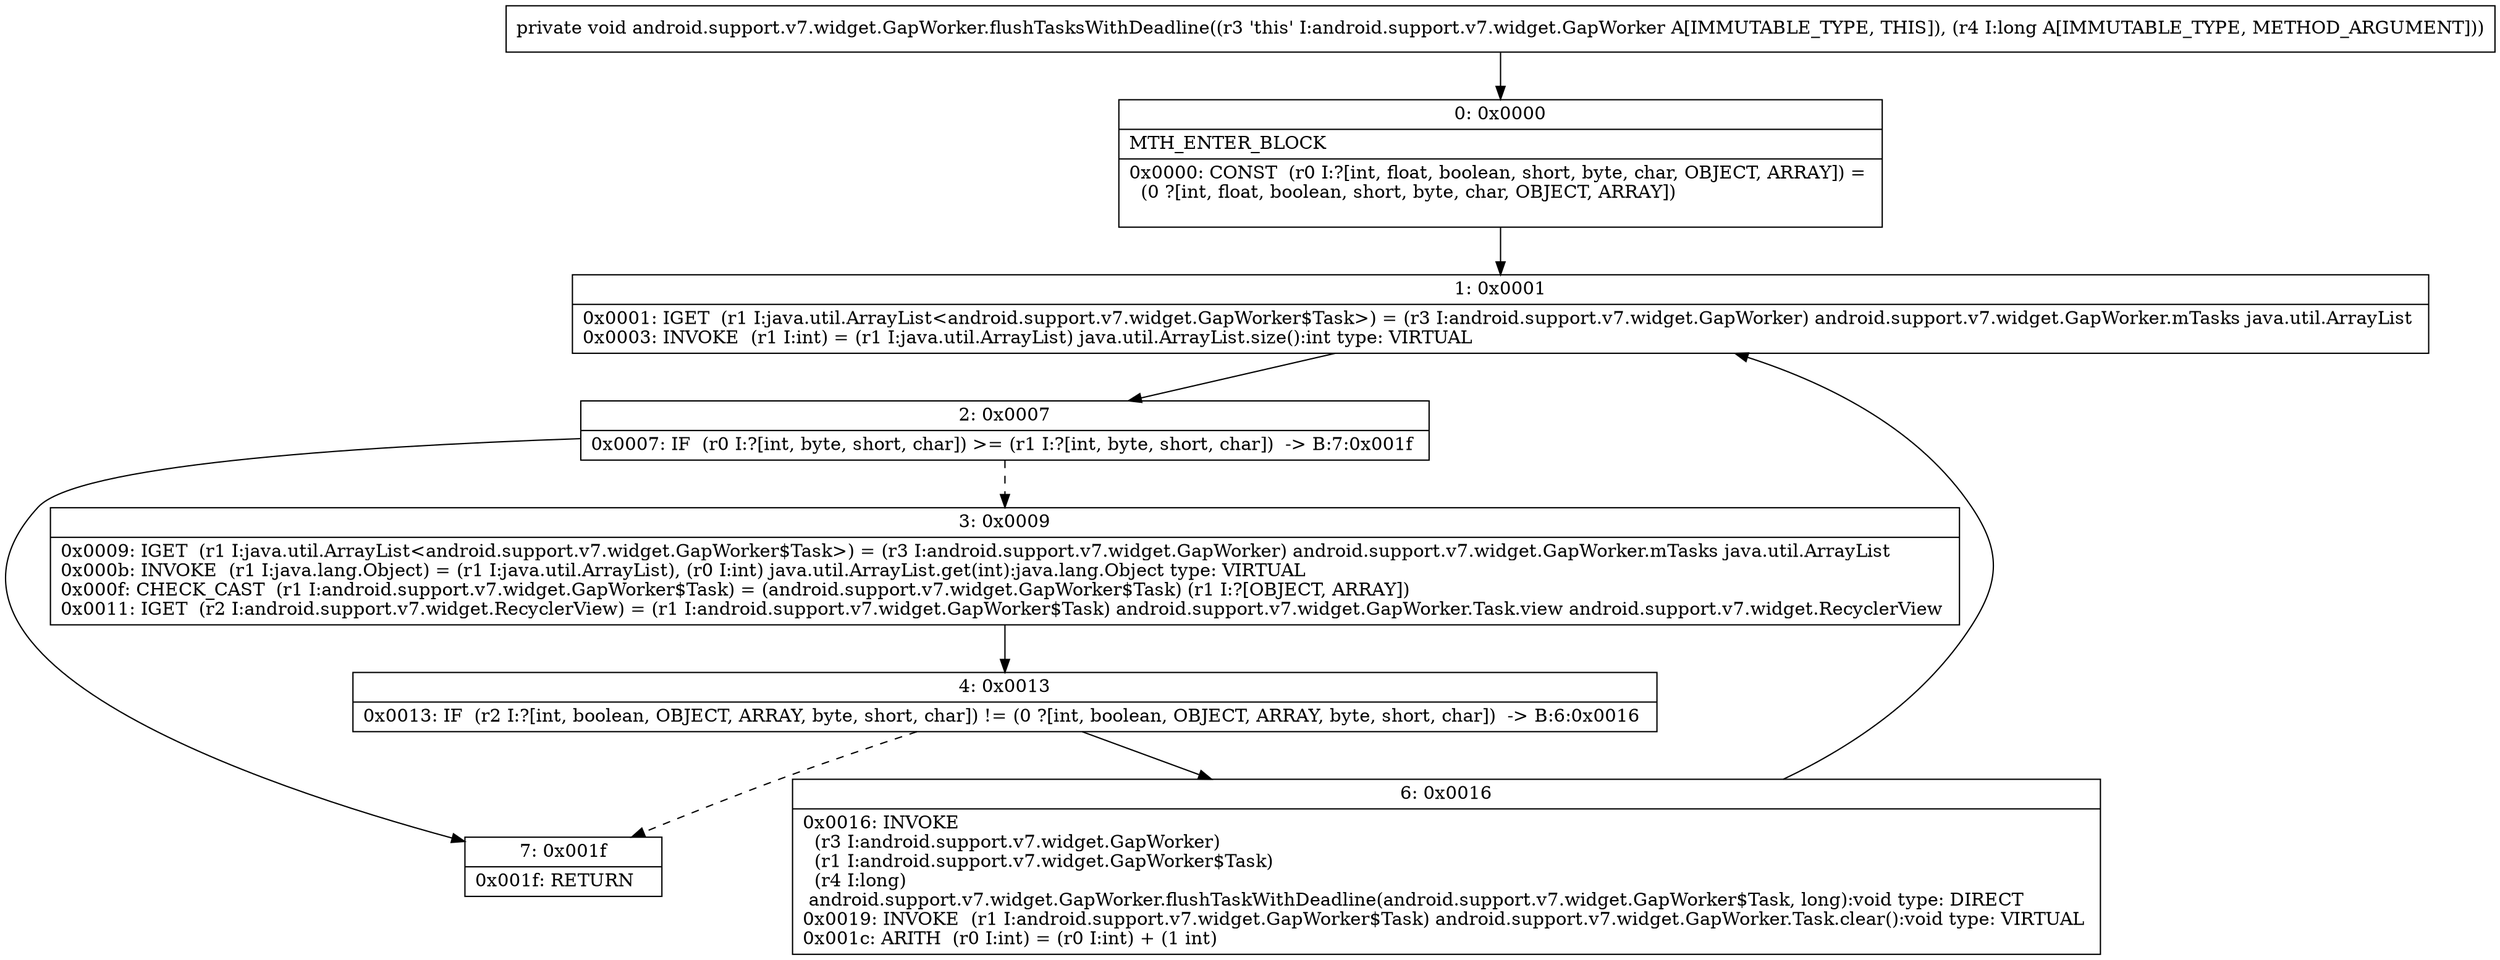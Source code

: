 digraph "CFG forandroid.support.v7.widget.GapWorker.flushTasksWithDeadline(J)V" {
Node_0 [shape=record,label="{0\:\ 0x0000|MTH_ENTER_BLOCK\l|0x0000: CONST  (r0 I:?[int, float, boolean, short, byte, char, OBJECT, ARRAY]) = \l  (0 ?[int, float, boolean, short, byte, char, OBJECT, ARRAY])\l \l}"];
Node_1 [shape=record,label="{1\:\ 0x0001|0x0001: IGET  (r1 I:java.util.ArrayList\<android.support.v7.widget.GapWorker$Task\>) = (r3 I:android.support.v7.widget.GapWorker) android.support.v7.widget.GapWorker.mTasks java.util.ArrayList \l0x0003: INVOKE  (r1 I:int) = (r1 I:java.util.ArrayList) java.util.ArrayList.size():int type: VIRTUAL \l}"];
Node_2 [shape=record,label="{2\:\ 0x0007|0x0007: IF  (r0 I:?[int, byte, short, char]) \>= (r1 I:?[int, byte, short, char])  \-\> B:7:0x001f \l}"];
Node_3 [shape=record,label="{3\:\ 0x0009|0x0009: IGET  (r1 I:java.util.ArrayList\<android.support.v7.widget.GapWorker$Task\>) = (r3 I:android.support.v7.widget.GapWorker) android.support.v7.widget.GapWorker.mTasks java.util.ArrayList \l0x000b: INVOKE  (r1 I:java.lang.Object) = (r1 I:java.util.ArrayList), (r0 I:int) java.util.ArrayList.get(int):java.lang.Object type: VIRTUAL \l0x000f: CHECK_CAST  (r1 I:android.support.v7.widget.GapWorker$Task) = (android.support.v7.widget.GapWorker$Task) (r1 I:?[OBJECT, ARRAY]) \l0x0011: IGET  (r2 I:android.support.v7.widget.RecyclerView) = (r1 I:android.support.v7.widget.GapWorker$Task) android.support.v7.widget.GapWorker.Task.view android.support.v7.widget.RecyclerView \l}"];
Node_4 [shape=record,label="{4\:\ 0x0013|0x0013: IF  (r2 I:?[int, boolean, OBJECT, ARRAY, byte, short, char]) != (0 ?[int, boolean, OBJECT, ARRAY, byte, short, char])  \-\> B:6:0x0016 \l}"];
Node_6 [shape=record,label="{6\:\ 0x0016|0x0016: INVOKE  \l  (r3 I:android.support.v7.widget.GapWorker)\l  (r1 I:android.support.v7.widget.GapWorker$Task)\l  (r4 I:long)\l android.support.v7.widget.GapWorker.flushTaskWithDeadline(android.support.v7.widget.GapWorker$Task, long):void type: DIRECT \l0x0019: INVOKE  (r1 I:android.support.v7.widget.GapWorker$Task) android.support.v7.widget.GapWorker.Task.clear():void type: VIRTUAL \l0x001c: ARITH  (r0 I:int) = (r0 I:int) + (1 int) \l}"];
Node_7 [shape=record,label="{7\:\ 0x001f|0x001f: RETURN   \l}"];
MethodNode[shape=record,label="{private void android.support.v7.widget.GapWorker.flushTasksWithDeadline((r3 'this' I:android.support.v7.widget.GapWorker A[IMMUTABLE_TYPE, THIS]), (r4 I:long A[IMMUTABLE_TYPE, METHOD_ARGUMENT])) }"];
MethodNode -> Node_0;
Node_0 -> Node_1;
Node_1 -> Node_2;
Node_2 -> Node_3[style=dashed];
Node_2 -> Node_7;
Node_3 -> Node_4;
Node_4 -> Node_6;
Node_4 -> Node_7[style=dashed];
Node_6 -> Node_1;
}

